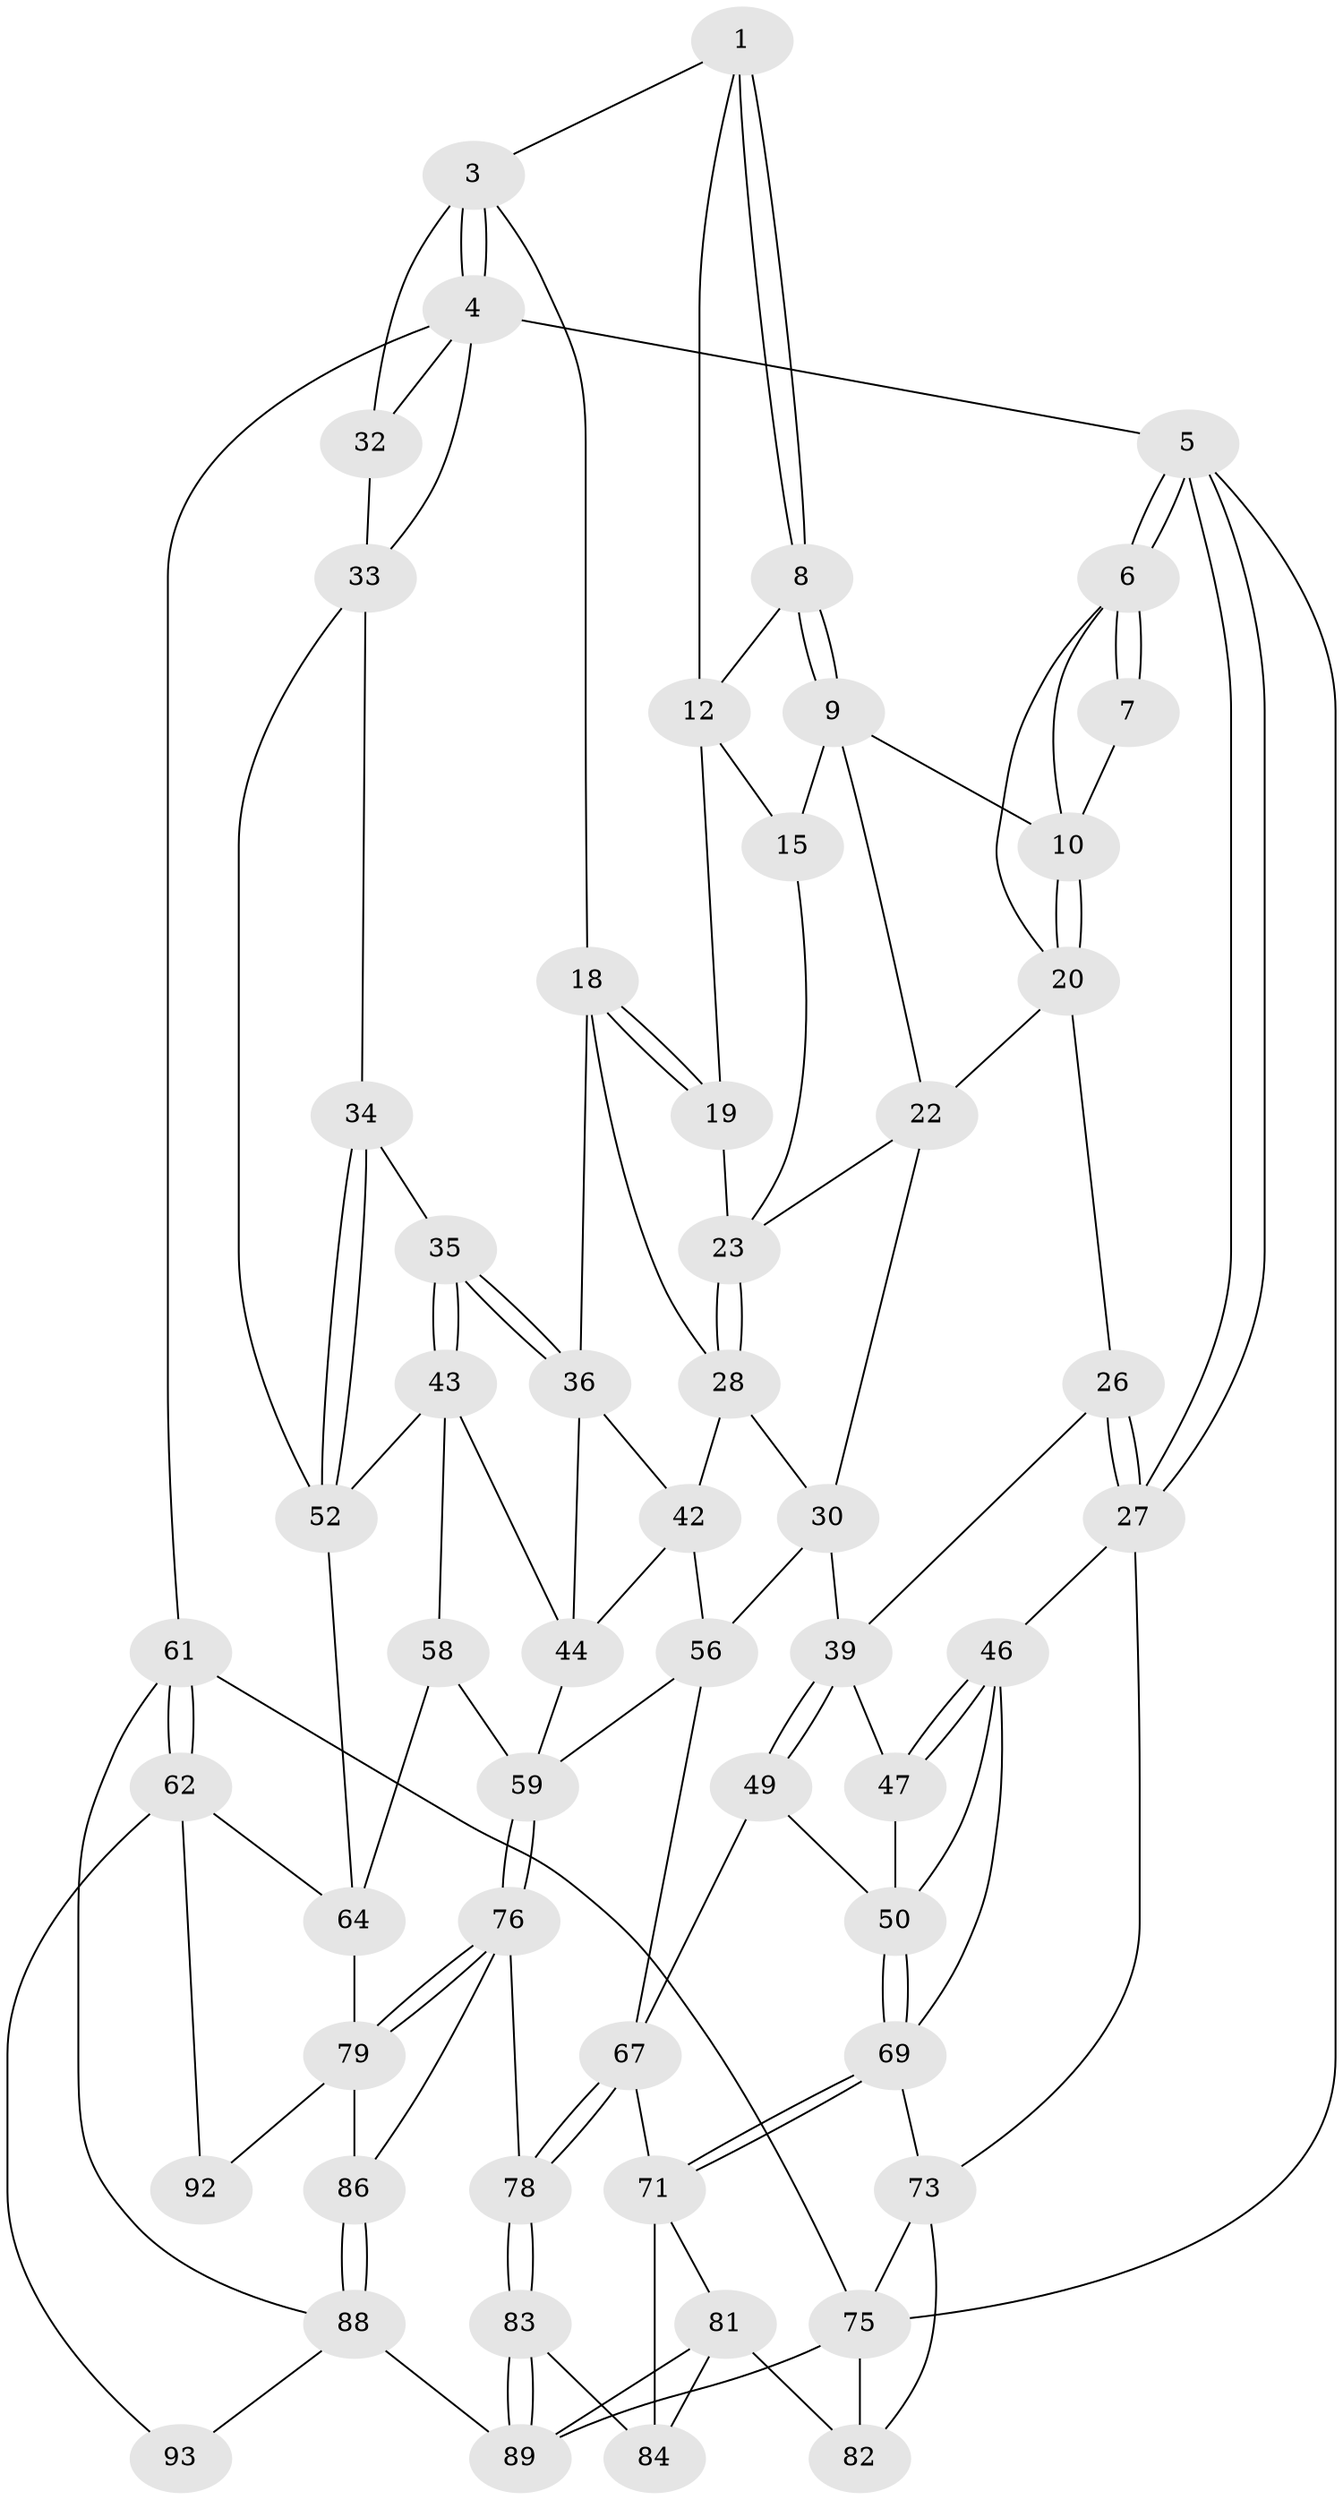 // original degree distribution, {3: 0.031914893617021274, 4: 0.22340425531914893, 5: 0.5212765957446809, 6: 0.22340425531914893}
// Generated by graph-tools (version 1.1) at 2025/11/02/27/25 16:11:52]
// undirected, 57 vertices, 128 edges
graph export_dot {
graph [start="1"]
  node [color=gray90,style=filled];
  1 [pos="+0.4095474347616418+0",super="+2"];
  3 [pos="+1+0",super="+17"];
  4 [pos="+1+0",super="+37"];
  5 [pos="+0+0"];
  6 [pos="+0+0",super="+13"];
  7 [pos="+0.3427573915500274+0"];
  8 [pos="+0.4372688114200305+0.036501439317471254"];
  9 [pos="+0.43341014344437745+0.07900771925156194",super="+16"];
  10 [pos="+0.3839169503342701+0.10345724060511718",super="+11"];
  12 [pos="+0.6751377699158921+0.02098590527274025",super="+14"];
  15 [pos="+0.5428232452934797+0.1370153148174385"];
  18 [pos="+0.7936230996704638+0.23070520695261",super="+31"];
  19 [pos="+0.7251705920665255+0.20960247181869088"];
  20 [pos="+0.24842261257820908+0.2829767428048057",super="+21"];
  22 [pos="+0.43404985136701174+0.32312739957772335",super="+25"];
  23 [pos="+0.6570517932225257+0.2655026311557776",super="+24"];
  26 [pos="+0.22339746583157535+0.2889211830037966"];
  27 [pos="+0+0.22640790215133863",super="+45"];
  28 [pos="+0.638480052095533+0.33090938684594967",super="+29"];
  30 [pos="+0.4984081043815116+0.41385274083662466",super="+38"];
  32 [pos="+0.8850461047624892+0.29996348799432976"];
  33 [pos="+0.8796602849882323+0.41080919236937796",super="+48"];
  34 [pos="+0.8717037143019176+0.4310207769953033"];
  35 [pos="+0.7709770818562406+0.43364901262586675"];
  36 [pos="+0.7357302332477839+0.40213859819095743",super="+41"];
  39 [pos="+0.40661405280780505+0.5331136667963544",super="+40"];
  42 [pos="+0.6115529202859978+0.46587557604478347",super="+55"];
  43 [pos="+0.7436326323111228+0.5007285384528922",super="+53"];
  44 [pos="+0.7362835064987644+0.5085067442250277",super="+57"];
  46 [pos="+0.09469504575665735+0.54515190762419",super="+65"];
  47 [pos="+0.21117213039728877+0.3607410220838488"];
  49 [pos="+0.39219938714743247+0.548242832877008"];
  50 [pos="+0.34191591146792366+0.5660932680175772",super="+51"];
  52 [pos="+0.9105453629788791+0.5261134828545749",super="+54"];
  56 [pos="+0.5206156847415222+0.5817008925517352",super="+66"];
  58 [pos="+0.8596066394378212+0.6061738748346152"];
  59 [pos="+0.7698887682002894+0.6506344330546397",super="+60"];
  61 [pos="+1+1"];
  62 [pos="+1+0.9229163642167681",super="+63"];
  64 [pos="+1+0.7253925030024914",super="+72"];
  67 [pos="+0.5450275764437125+0.7453970712821885",super="+68"];
  69 [pos="+0.29048029720451574+0.7149220660862352",super="+70"];
  71 [pos="+0.33148310902286904+0.7544601857890513",super="+80"];
  73 [pos="+0.07995234463911718+0.8178456476305145",super="+74"];
  75 [pos="+0+1",super="+90"];
  76 [pos="+0.7814425980934999+0.8270249170045716",super="+77"];
  78 [pos="+0.5766011972723923+0.8343701924832019"];
  79 [pos="+0.8176883014538944+0.8502738736102774",super="+85"];
  81 [pos="+0.27878600966554185+0.892221259856237",super="+87"];
  82 [pos="+0.13165757297469985+0.8707433746872589"];
  83 [pos="+0.5662881854108939+0.8513915397112475"];
  84 [pos="+0.46702139310221713+0.9024913399519404"];
  86 [pos="+0.7436798614952557+1"];
  88 [pos="+0.7304386136540896+1",super="+94"];
  89 [pos="+0.6411158067150421+1",super="+91"];
  92 [pos="+0.8509498880781107+0.8688612134844685"];
  93 [pos="+0.9241740223548582+0.9339178616794039"];
  1 -- 8;
  1 -- 8;
  1 -- 3;
  1 -- 12;
  3 -- 4;
  3 -- 4;
  3 -- 32;
  3 -- 18;
  4 -- 5;
  4 -- 61;
  4 -- 32;
  4 -- 33;
  5 -- 6;
  5 -- 6;
  5 -- 27;
  5 -- 27;
  5 -- 75;
  6 -- 7;
  6 -- 7;
  6 -- 10;
  6 -- 20;
  7 -- 10;
  8 -- 9;
  8 -- 9;
  8 -- 12;
  9 -- 10;
  9 -- 22;
  9 -- 15;
  10 -- 20;
  10 -- 20;
  12 -- 19;
  12 -- 15;
  15 -- 23;
  18 -- 19;
  18 -- 19;
  18 -- 28;
  18 -- 36;
  19 -- 23;
  20 -- 22;
  20 -- 26;
  22 -- 30;
  22 -- 23;
  23 -- 28;
  23 -- 28;
  26 -- 27;
  26 -- 27;
  26 -- 39;
  27 -- 46;
  27 -- 73;
  28 -- 42;
  28 -- 30;
  30 -- 56;
  30 -- 39;
  32 -- 33;
  33 -- 34;
  33 -- 52;
  34 -- 35;
  34 -- 52;
  34 -- 52;
  35 -- 36;
  35 -- 36;
  35 -- 43;
  35 -- 43;
  36 -- 42;
  36 -- 44;
  39 -- 49;
  39 -- 49;
  39 -- 47;
  42 -- 56;
  42 -- 44;
  43 -- 44;
  43 -- 58;
  43 -- 52;
  44 -- 59;
  46 -- 47;
  46 -- 47;
  46 -- 50;
  46 -- 69;
  47 -- 50;
  49 -- 50;
  49 -- 67;
  50 -- 69;
  50 -- 69;
  52 -- 64;
  56 -- 67;
  56 -- 59;
  58 -- 59;
  58 -- 64;
  59 -- 76;
  59 -- 76;
  61 -- 62;
  61 -- 62;
  61 -- 75;
  61 -- 88;
  62 -- 93;
  62 -- 64;
  62 -- 92;
  64 -- 79;
  67 -- 78;
  67 -- 78;
  67 -- 71;
  69 -- 71;
  69 -- 71;
  69 -- 73;
  71 -- 81;
  71 -- 84;
  73 -- 82;
  73 -- 75;
  75 -- 82;
  75 -- 89;
  76 -- 79;
  76 -- 79;
  76 -- 78;
  76 -- 86;
  78 -- 83;
  78 -- 83;
  79 -- 92;
  79 -- 86;
  81 -- 82;
  81 -- 89;
  81 -- 84;
  83 -- 84;
  83 -- 89;
  83 -- 89;
  86 -- 88;
  86 -- 88;
  88 -- 89;
  88 -- 93;
}
